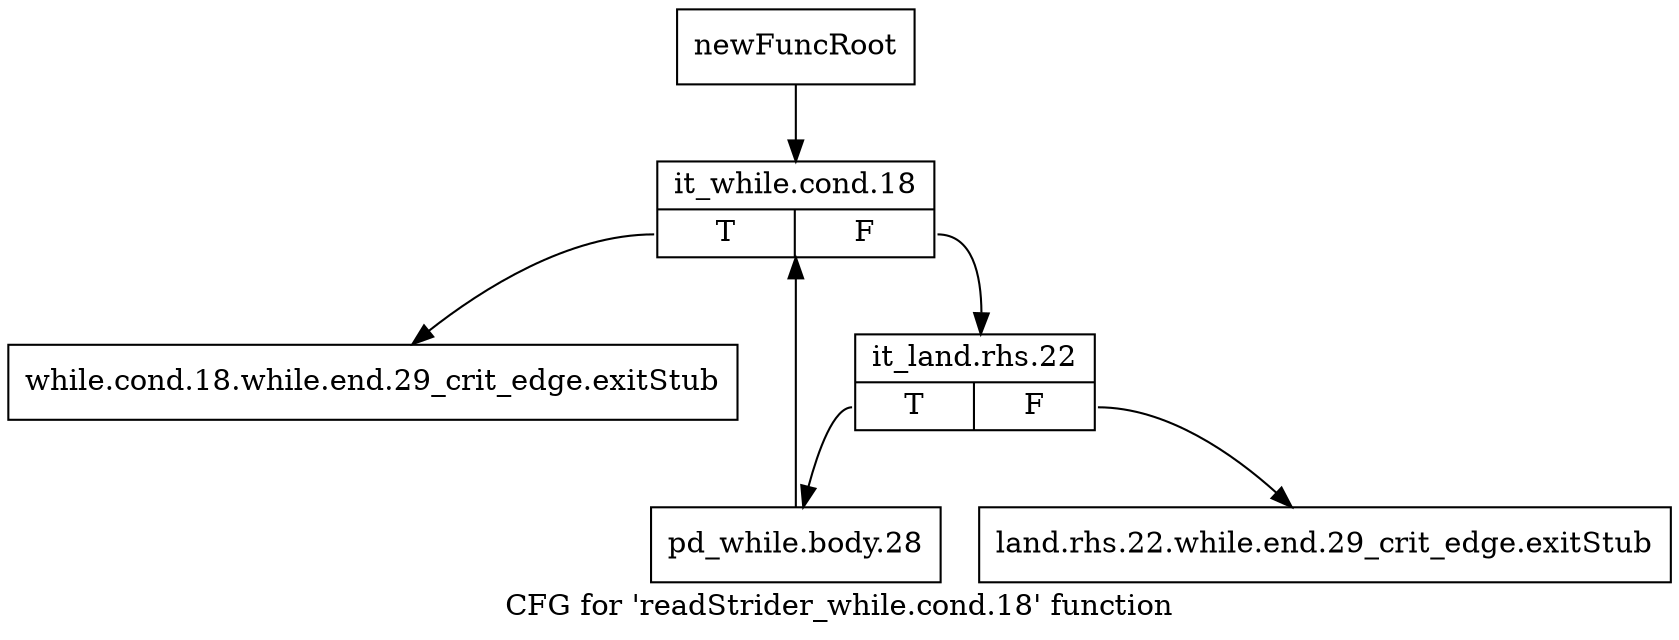 digraph "CFG for 'readStrider_while.cond.18' function" {
	label="CFG for 'readStrider_while.cond.18' function";

	Node0x32cad00 [shape=record,label="{newFuncRoot}"];
	Node0x32cad00 -> Node0x32cd9b0;
	Node0x32cd910 [shape=record,label="{while.cond.18.while.end.29_crit_edge.exitStub}"];
	Node0x32cd960 [shape=record,label="{land.rhs.22.while.end.29_crit_edge.exitStub}"];
	Node0x32cd9b0 [shape=record,label="{it_while.cond.18|{<s0>T|<s1>F}}"];
	Node0x32cd9b0:s0 -> Node0x32cd910;
	Node0x32cd9b0:s1 -> Node0x32cda00;
	Node0x32cda00 [shape=record,label="{it_land.rhs.22|{<s0>T|<s1>F}}"];
	Node0x32cda00:s0 -> Node0x32cda50;
	Node0x32cda00:s1 -> Node0x32cd960;
	Node0x32cda50 [shape=record,label="{pd_while.body.28}"];
	Node0x32cda50 -> Node0x32cd9b0;
}
